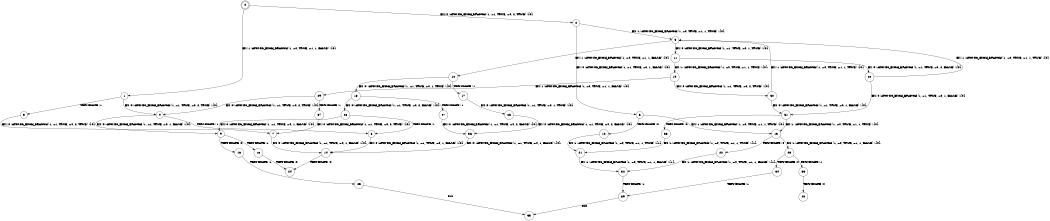 digraph BCG {
size = "7, 10.5";
center = TRUE;
node [shape = circle];
0 [peripheries = 2];
0 -> 1 [label = "EX !1 !ATOMIC_EXCH_BRANCH (1, +0, TRUE, +1, 1, FALSE) !{0}"];
0 -> 2 [label = "EX !0 !ATOMIC_EXCH_BRANCH (1, +1, TRUE, +0, 2, TRUE) !{0}"];
1 -> 3 [label = "TERMINATE !1"];
1 -> 4 [label = "EX !0 !ATOMIC_EXCH_BRANCH (1, +1, TRUE, +0, 2, TRUE) !{0}"];
2 -> 5 [label = "EX !1 !ATOMIC_EXCH_BRANCH (1, +0, TRUE, +1, 1, TRUE) !{0}"];
2 -> 6 [label = "EX !0 !ATOMIC_EXCH_BRANCH (1, +1, TRUE, +0, 1, FALSE) !{0}"];
3 -> 7 [label = "EX !0 !ATOMIC_EXCH_BRANCH (1, +1, TRUE, +0, 2, TRUE) !{0}"];
4 -> 8 [label = "TERMINATE !1"];
4 -> 9 [label = "EX !0 !ATOMIC_EXCH_BRANCH (1, +1, TRUE, +0, 1, FALSE) !{0}"];
5 -> 10 [label = "EX !1 !ATOMIC_EXCH_BRANCH (1, +0, TRUE, +1, 1, FALSE) !{0}"];
5 -> 11 [label = "EX !0 !ATOMIC_EXCH_BRANCH (1, +1, TRUE, +0, 1, TRUE) !{0}"];
6 -> 12 [label = "TERMINATE !0"];
6 -> 13 [label = "EX !1 !ATOMIC_EXCH_BRANCH (1, +0, TRUE, +1, 1, TRUE) !{0}"];
7 -> 14 [label = "EX !0 !ATOMIC_EXCH_BRANCH (1, +1, TRUE, +0, 1, FALSE) !{0}"];
8 -> 14 [label = "EX !0 !ATOMIC_EXCH_BRANCH (1, +1, TRUE, +0, 1, FALSE) !{0}"];
9 -> 15 [label = "TERMINATE !1"];
9 -> 16 [label = "TERMINATE !0"];
10 -> 17 [label = "TERMINATE !1"];
10 -> 18 [label = "EX !0 !ATOMIC_EXCH_BRANCH (1, +1, TRUE, +0, 1, TRUE) !{0}"];
11 -> 19 [label = "EX !1 !ATOMIC_EXCH_BRANCH (1, +0, TRUE, +1, 1, TRUE) !{0}"];
11 -> 20 [label = "EX !0 !ATOMIC_EXCH_BRANCH (1, +1, TRUE, +0, 2, FALSE) !{0}"];
12 -> 21 [label = "EX !1 !ATOMIC_EXCH_BRANCH (1, +0, TRUE, +1, 1, TRUE) !{1}"];
13 -> 22 [label = "TERMINATE !0"];
13 -> 23 [label = "EX !1 !ATOMIC_EXCH_BRANCH (1, +0, TRUE, +1, 1, FALSE) !{0}"];
14 -> 24 [label = "TERMINATE !0"];
15 -> 24 [label = "TERMINATE !0"];
16 -> 25 [label = "TERMINATE !1"];
17 -> 26 [label = "EX !0 !ATOMIC_EXCH_BRANCH (1, +1, TRUE, +0, 1, TRUE) !{0}"];
18 -> 27 [label = "TERMINATE !1"];
18 -> 28 [label = "EX !0 !ATOMIC_EXCH_BRANCH (1, +1, TRUE, +0, 2, FALSE) !{0}"];
19 -> 29 [label = "EX !1 !ATOMIC_EXCH_BRANCH (1, +0, TRUE, +1, 1, FALSE) !{0}"];
19 -> 30 [label = "EX !0 !ATOMIC_EXCH_BRANCH (1, +1, TRUE, +0, 2, TRUE) !{0}"];
20 -> 5 [label = "EX !1 !ATOMIC_EXCH_BRANCH (1, +0, TRUE, +1, 1, TRUE) !{0}"];
20 -> 31 [label = "EX !0 !ATOMIC_EXCH_BRANCH (1, +1, TRUE, +0, 1, FALSE) !{0}"];
21 -> 32 [label = "EX !1 !ATOMIC_EXCH_BRANCH (1, +0, TRUE, +1, 1, FALSE) !{1}"];
22 -> 32 [label = "EX !1 !ATOMIC_EXCH_BRANCH (1, +0, TRUE, +1, 1, FALSE) !{1}"];
23 -> 33 [label = "TERMINATE !1"];
23 -> 34 [label = "TERMINATE !0"];
25 -> 35 [label = "exit"];
26 -> 36 [label = "EX !0 !ATOMIC_EXCH_BRANCH (1, +1, TRUE, +0, 2, FALSE) !{0}"];
27 -> 36 [label = "EX !0 !ATOMIC_EXCH_BRANCH (1, +1, TRUE, +0, 2, FALSE) !{0}"];
28 -> 8 [label = "TERMINATE !1"];
28 -> 9 [label = "EX !0 !ATOMIC_EXCH_BRANCH (1, +1, TRUE, +0, 1, FALSE) !{0}"];
29 -> 37 [label = "TERMINATE !1"];
29 -> 4 [label = "EX !0 !ATOMIC_EXCH_BRANCH (1, +1, TRUE, +0, 2, TRUE) !{0}"];
30 -> 5 [label = "EX !1 !ATOMIC_EXCH_BRANCH (1, +0, TRUE, +1, 1, TRUE) !{0}"];
30 -> 31 [label = "EX !0 !ATOMIC_EXCH_BRANCH (1, +1, TRUE, +0, 1, FALSE) !{0}"];
31 -> 38 [label = "TERMINATE !0"];
31 -> 13 [label = "EX !1 !ATOMIC_EXCH_BRANCH (1, +0, TRUE, +1, 1, TRUE) !{0}"];
32 -> 39 [label = "TERMINATE !1"];
33 -> 40 [label = "TERMINATE !0"];
34 -> 39 [label = "TERMINATE !1"];
36 -> 14 [label = "EX !0 !ATOMIC_EXCH_BRANCH (1, +1, TRUE, +0, 1, FALSE) !{0}"];
37 -> 7 [label = "EX !0 !ATOMIC_EXCH_BRANCH (1, +1, TRUE, +0, 2, TRUE) !{0}"];
38 -> 21 [label = "EX !1 !ATOMIC_EXCH_BRANCH (1, +0, TRUE, +1, 1, TRUE) !{1}"];
39 -> 35 [label = "exit"];
}
